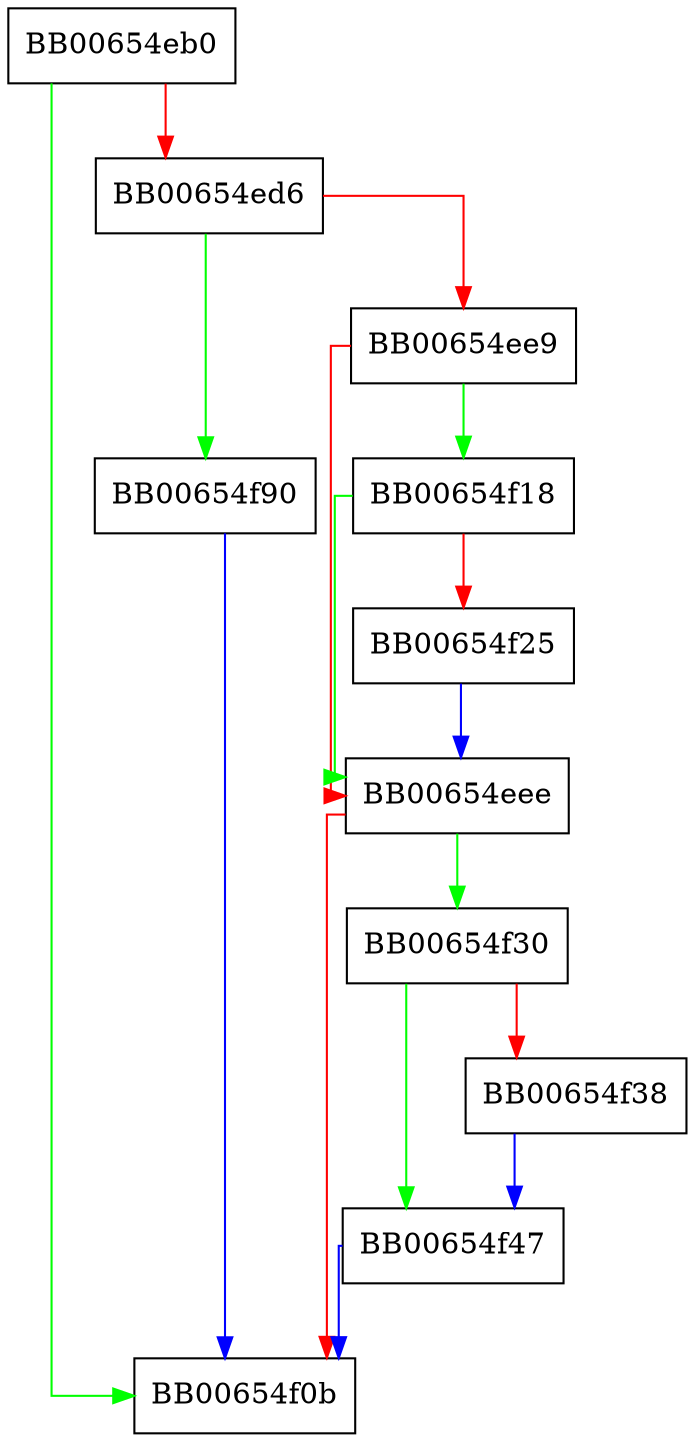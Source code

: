 digraph UI_new_method {
  node [shape="box"];
  graph [splines=ortho];
  BB00654eb0 -> BB00654f0b [color="green"];
  BB00654eb0 -> BB00654ed6 [color="red"];
  BB00654ed6 -> BB00654f90 [color="green"];
  BB00654ed6 -> BB00654ee9 [color="red"];
  BB00654ee9 -> BB00654f18 [color="green"];
  BB00654ee9 -> BB00654eee [color="red"];
  BB00654eee -> BB00654f30 [color="green"];
  BB00654eee -> BB00654f0b [color="red"];
  BB00654f18 -> BB00654eee [color="green"];
  BB00654f18 -> BB00654f25 [color="red"];
  BB00654f25 -> BB00654eee [color="blue"];
  BB00654f30 -> BB00654f47 [color="green"];
  BB00654f30 -> BB00654f38 [color="red"];
  BB00654f38 -> BB00654f47 [color="blue"];
  BB00654f47 -> BB00654f0b [color="blue"];
  BB00654f90 -> BB00654f0b [color="blue"];
}